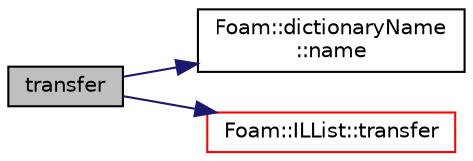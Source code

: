 digraph "transfer"
{
  bgcolor="transparent";
  edge [fontname="Helvetica",fontsize="10",labelfontname="Helvetica",labelfontsize="10"];
  node [fontname="Helvetica",fontsize="10",shape=record];
  rankdir="LR";
  Node36614 [label="transfer",height=0.2,width=0.4,color="black", fillcolor="grey75", style="filled", fontcolor="black"];
  Node36614 -> Node36615 [color="midnightblue",fontsize="10",style="solid",fontname="Helvetica"];
  Node36615 [label="Foam::dictionaryName\l::name",height=0.2,width=0.4,color="black",URL="$a27125.html#aba53f1f9c8fadfa65f4099af10df348c",tooltip="Return the dictionary name. "];
  Node36614 -> Node36616 [color="midnightblue",fontsize="10",style="solid",fontname="Helvetica"];
  Node36616 [label="Foam::ILList::transfer",height=0.2,width=0.4,color="red",URL="$a26901.html#a164411d75b8c32d56315907b7b083c02",tooltip="Transfer the contents of the argument into this List. "];
}
